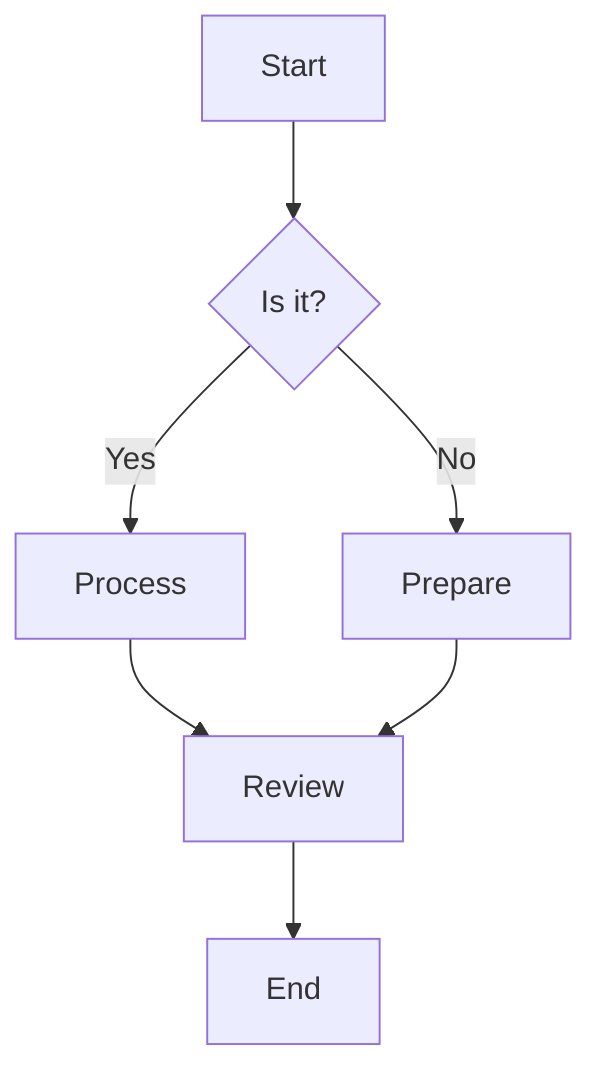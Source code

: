 flowchart TD
    A[Start] --> B{Is it?}
    B -->|Yes| C[Process]
    B -->|No| D[Prepare]
    C --> E[Review]
    D --> E
    E --> F[End]